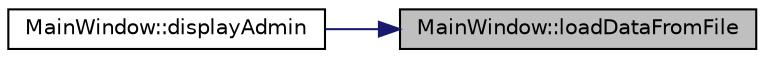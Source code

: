 digraph "MainWindow::loadDataFromFile"
{
 // LATEX_PDF_SIZE
  edge [fontname="Helvetica",fontsize="10",labelfontname="Helvetica",labelfontsize="10"];
  node [fontname="Helvetica",fontsize="10",shape=record];
  rankdir="RL";
  Node1 [label="MainWindow::loadDataFromFile",height=0.2,width=0.4,color="black", fillcolor="grey75", style="filled", fontcolor="black",tooltip=" "];
  Node1 -> Node2 [dir="back",color="midnightblue",fontsize="10",style="solid",fontname="Helvetica"];
  Node2 [label="MainWindow::displayAdmin",height=0.2,width=0.4,color="black", fillcolor="white", style="filled",URL="$class_main_window.html#a9df76e2d80b6d9850af041d5131ce8c7",tooltip=" "];
}
